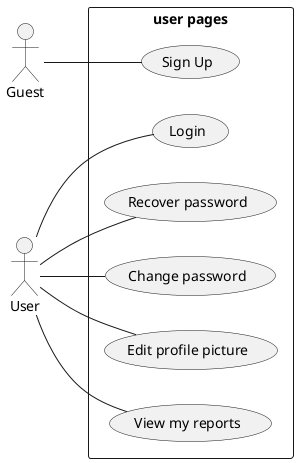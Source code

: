 @startuml uc_user_page
    left to right direction
    skinparam packageStyle rectangle

    actor Guest as G
    actor User as U
    rectangle "user pages" {
        G -- (Sign Up)
        U -- (Login)
        U -- (Recover password)
        U -- (Change password)
        U -- (Edit profile picture)
        U -- (View my reports)
    }
@enduml

@startuml uc_report_and_information_mining
    left to right direction
    skinparam packageStyle rectangle

    actor User as U
    actor Officer as O

    rectangle "Reports and information mining" {
        (Create report) as CR
        (Give ticket) as GT
        (Mine information) as MI
        (Mine unsafe areas for User) as MIUAU
        (Mine vehicle violations for User) as MVVU
        (Mine unsafe areas for Officer) as MIUAO
        (Mine vehicle violations for Officer) as MVVO

        U -- CR
        U -- MIUAU
        U -- MVVU
        O -- MIUAO
        O -- MVVO
        CR <. GT : <<extend>>
        MIUAU --|> MI
        MVVU --|> MI
        MIUAO --|> MI
        MVVO --|> MI
    }
@enduml

@startuml uc_statistics
    left to right direction
    skinparam packageStyle rectangle

    actor Officer as O
    actor User as U
    rectangle "user pages" {
        U -- (See Statistics)
        O -- (See Statistics)
    }
@enduml